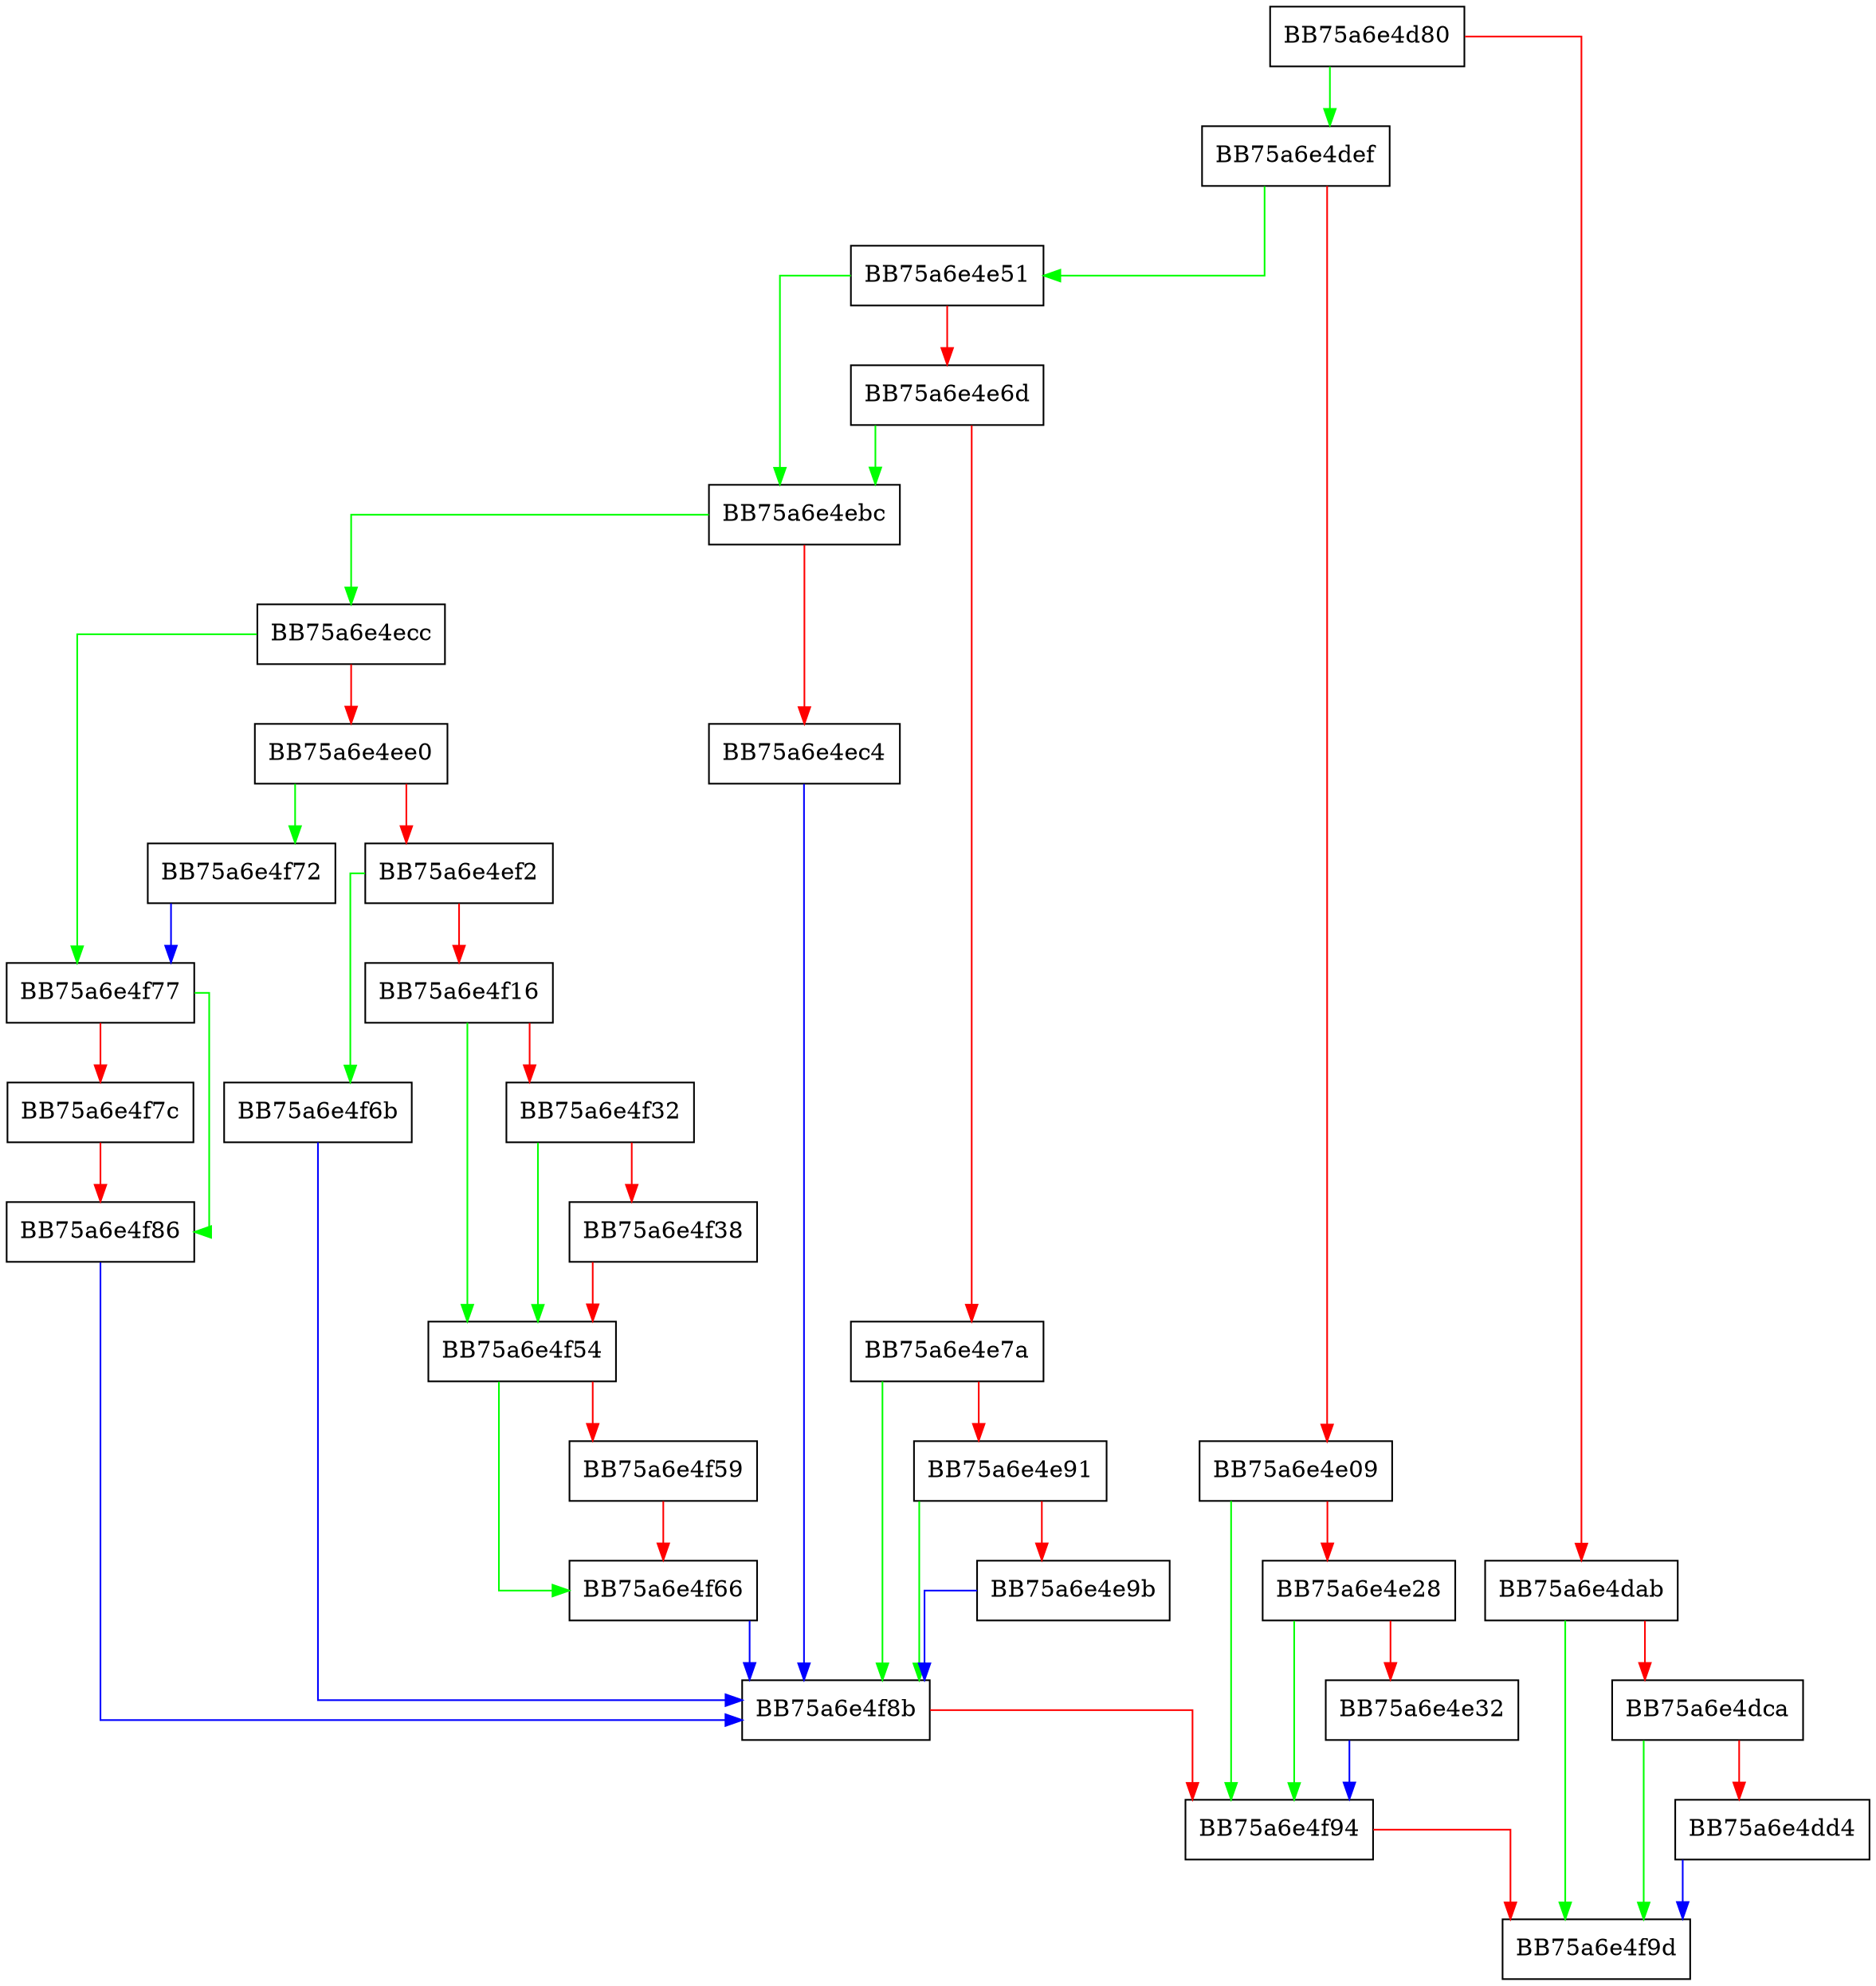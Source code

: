 digraph SysIoGetServiceConfig {
  node [shape="box"];
  graph [splines=ortho];
  BB75a6e4d80 -> BB75a6e4def [color="green"];
  BB75a6e4d80 -> BB75a6e4dab [color="red"];
  BB75a6e4dab -> BB75a6e4f9d [color="green"];
  BB75a6e4dab -> BB75a6e4dca [color="red"];
  BB75a6e4dca -> BB75a6e4f9d [color="green"];
  BB75a6e4dca -> BB75a6e4dd4 [color="red"];
  BB75a6e4dd4 -> BB75a6e4f9d [color="blue"];
  BB75a6e4def -> BB75a6e4e51 [color="green"];
  BB75a6e4def -> BB75a6e4e09 [color="red"];
  BB75a6e4e09 -> BB75a6e4f94 [color="green"];
  BB75a6e4e09 -> BB75a6e4e28 [color="red"];
  BB75a6e4e28 -> BB75a6e4f94 [color="green"];
  BB75a6e4e28 -> BB75a6e4e32 [color="red"];
  BB75a6e4e32 -> BB75a6e4f94 [color="blue"];
  BB75a6e4e51 -> BB75a6e4ebc [color="green"];
  BB75a6e4e51 -> BB75a6e4e6d [color="red"];
  BB75a6e4e6d -> BB75a6e4ebc [color="green"];
  BB75a6e4e6d -> BB75a6e4e7a [color="red"];
  BB75a6e4e7a -> BB75a6e4f8b [color="green"];
  BB75a6e4e7a -> BB75a6e4e91 [color="red"];
  BB75a6e4e91 -> BB75a6e4f8b [color="green"];
  BB75a6e4e91 -> BB75a6e4e9b [color="red"];
  BB75a6e4e9b -> BB75a6e4f8b [color="blue"];
  BB75a6e4ebc -> BB75a6e4ecc [color="green"];
  BB75a6e4ebc -> BB75a6e4ec4 [color="red"];
  BB75a6e4ec4 -> BB75a6e4f8b [color="blue"];
  BB75a6e4ecc -> BB75a6e4f77 [color="green"];
  BB75a6e4ecc -> BB75a6e4ee0 [color="red"];
  BB75a6e4ee0 -> BB75a6e4f72 [color="green"];
  BB75a6e4ee0 -> BB75a6e4ef2 [color="red"];
  BB75a6e4ef2 -> BB75a6e4f6b [color="green"];
  BB75a6e4ef2 -> BB75a6e4f16 [color="red"];
  BB75a6e4f16 -> BB75a6e4f54 [color="green"];
  BB75a6e4f16 -> BB75a6e4f32 [color="red"];
  BB75a6e4f32 -> BB75a6e4f54 [color="green"];
  BB75a6e4f32 -> BB75a6e4f38 [color="red"];
  BB75a6e4f38 -> BB75a6e4f54 [color="red"];
  BB75a6e4f54 -> BB75a6e4f66 [color="green"];
  BB75a6e4f54 -> BB75a6e4f59 [color="red"];
  BB75a6e4f59 -> BB75a6e4f66 [color="red"];
  BB75a6e4f66 -> BB75a6e4f8b [color="blue"];
  BB75a6e4f6b -> BB75a6e4f8b [color="blue"];
  BB75a6e4f72 -> BB75a6e4f77 [color="blue"];
  BB75a6e4f77 -> BB75a6e4f86 [color="green"];
  BB75a6e4f77 -> BB75a6e4f7c [color="red"];
  BB75a6e4f7c -> BB75a6e4f86 [color="red"];
  BB75a6e4f86 -> BB75a6e4f8b [color="blue"];
  BB75a6e4f8b -> BB75a6e4f94 [color="red"];
  BB75a6e4f94 -> BB75a6e4f9d [color="red"];
}